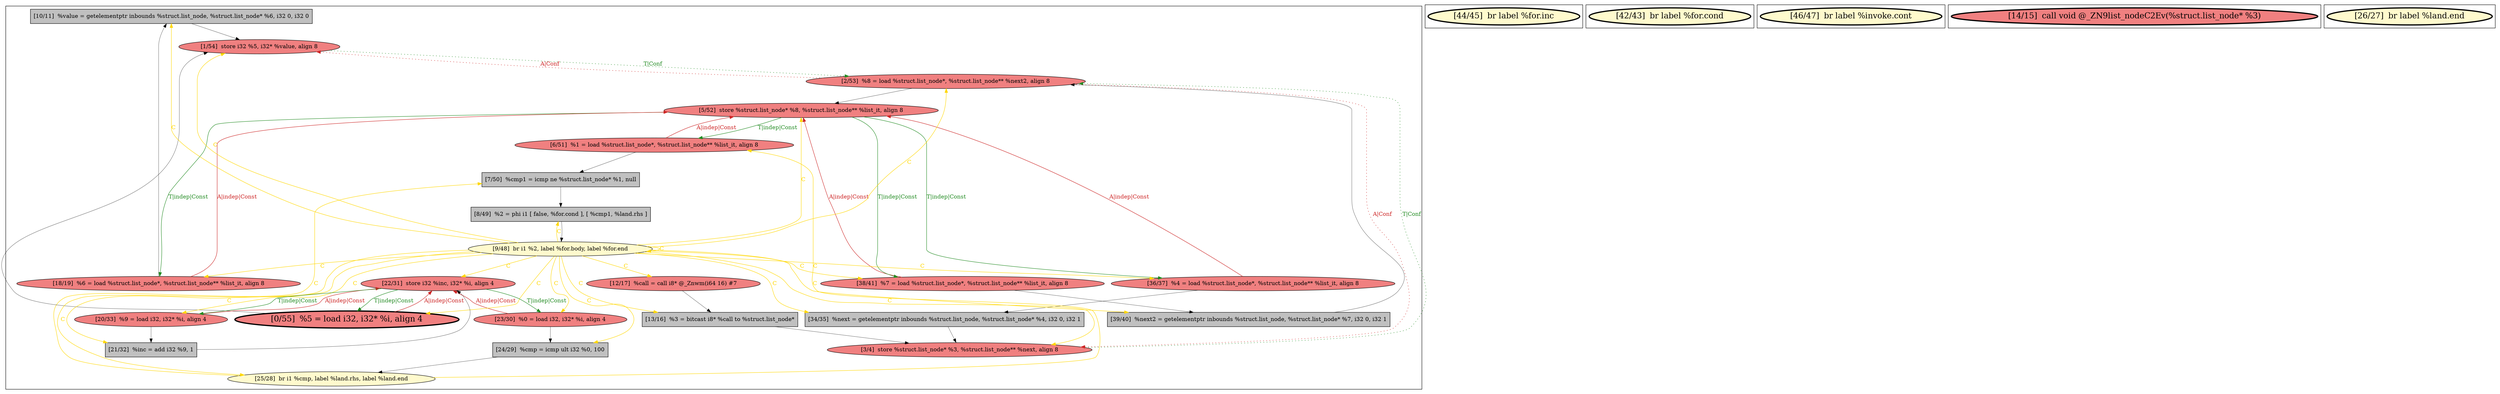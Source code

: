 
digraph G {





subgraph cluster4 {


node433 [fillcolor=grey,label="[10/11]  %value = getelementptr inbounds %struct.list_node, %struct.list_node* %6, i32 0, i32 0",shape=rectangle,style=filled ]
node434 [fillcolor=lightcoral,label="[12/17]  %call = call i8* @_Znwm(i64 16) #7",shape=ellipse,style=filled ]
node432 [fillcolor=grey,label="[34/35]  %next = getelementptr inbounds %struct.list_node, %struct.list_node* %4, i32 0, i32 1",shape=rectangle,style=filled ]
node435 [fillcolor=lightcoral,label="[38/41]  %7 = load %struct.list_node*, %struct.list_node** %list_it, align 8",shape=ellipse,style=filled ]
node430 [fillcolor=lightcoral,label="[3/4]  store %struct.list_node* %3, %struct.list_node** %next, align 8",shape=ellipse,style=filled ]
node419 [fillcolor=lightcoral,label="[1/54]  store i32 %5, i32* %value, align 8",shape=ellipse,style=filled ]
node426 [fillcolor=lightcoral,label="[5/52]  store %struct.list_node* %8, %struct.list_node** %list_it, align 8",shape=ellipse,style=filled ]
node436 [fillcolor=lightcoral,label="[36/37]  %4 = load %struct.list_node*, %struct.list_node** %list_it, align 8",shape=ellipse,style=filled ]
node418 [fillcolor=lightcoral,label="[18/19]  %6 = load %struct.list_node*, %struct.list_node** %list_it, align 8",shape=ellipse,style=filled ]
node417 [fillcolor=lemonchiffon,label="[25/28]  br i1 %cmp, label %land.rhs, label %land.end",shape=ellipse,style=filled ]
node416 [fillcolor=grey,label="[24/29]  %cmp = icmp ult i32 %0, 100",shape=rectangle,style=filled ]
node415 [fillcolor=lightcoral,label="[23/30]  %0 = load i32, i32* %i, align 4",shape=ellipse,style=filled ]
node427 [fillcolor=grey,label="[39/40]  %next2 = getelementptr inbounds %struct.list_node, %struct.list_node* %7, i32 0, i32 1",shape=rectangle,style=filled ]
node421 [fillcolor=grey,label="[8/49]  %2 = phi i1 [ false, %for.cond ], [ %cmp1, %land.rhs ]",shape=rectangle,style=filled ]
node422 [penwidth=3.0,fontsize=20,fillcolor=lightcoral,label="[0/55]  %5 = load i32, i32* %i, align 4",shape=ellipse,style=filled ]
node431 [fillcolor=lightcoral,label="[6/51]  %1 = load %struct.list_node*, %struct.list_node** %list_it, align 8",shape=ellipse,style=filled ]
node423 [fillcolor=lemonchiffon,label="[9/48]  br i1 %2, label %for.body, label %for.end",shape=ellipse,style=filled ]
node420 [fillcolor=grey,label="[7/50]  %cmp1 = icmp ne %struct.list_node* %1, null",shape=rectangle,style=filled ]
node429 [fillcolor=lightcoral,label="[20/33]  %9 = load i32, i32* %i, align 4",shape=ellipse,style=filled ]
node414 [fillcolor=grey,label="[21/32]  %inc = add i32 %9, 1",shape=rectangle,style=filled ]
node424 [fillcolor=lightcoral,label="[22/31]  store i32 %inc, i32* %i, align 4",shape=ellipse,style=filled ]
node425 [fillcolor=grey,label="[13/16]  %3 = bitcast i8* %call to %struct.list_node*",shape=rectangle,style=filled ]
node428 [fillcolor=lightcoral,label="[2/53]  %8 = load %struct.list_node*, %struct.list_node** %next2, align 8",shape=ellipse,style=filled ]

node423->node432 [style=solid,color=gold,label="C",penwidth=1.0,fontcolor=gold ]
node423->node425 [style=solid,color=gold,label="C",penwidth=1.0,fontcolor=gold ]
node423->node423 [style=solid,color=gold,label="C",penwidth=1.0,fontcolor=gold ]
node423->node429 [style=solid,color=gold,label="C",penwidth=1.0,fontcolor=gold ]
node423->node428 [style=solid,color=gold,label="C",penwidth=1.0,fontcolor=gold ]
node423->node433 [style=solid,color=gold,label="C",penwidth=1.0,fontcolor=gold ]
node423->node424 [style=solid,color=gold,label="C",penwidth=1.0,fontcolor=gold ]
node436->node426 [style=solid,color=firebrick3,label="A|indep|Const",penwidth=1.0,fontcolor=firebrick3 ]
node434->node425 [style=solid,color=black,label="",penwidth=0.5,fontcolor=black ]
node423->node418 [style=solid,color=gold,label="C",penwidth=1.0,fontcolor=gold ]
node423->node427 [style=solid,color=gold,label="C",penwidth=1.0,fontcolor=gold ]
node423->node417 [style=solid,color=gold,label="C",penwidth=1.0,fontcolor=gold ]
node423->node419 [style=solid,color=gold,label="C",penwidth=1.0,fontcolor=gold ]
node414->node424 [style=solid,color=black,label="",penwidth=0.5,fontcolor=black ]
node423->node414 [style=solid,color=gold,label="C",penwidth=1.0,fontcolor=gold ]
node424->node429 [style=solid,color=forestgreen,label="T|indep|Const",penwidth=1.0,fontcolor=forestgreen ]
node419->node428 [style=dotted,color=forestgreen,label="T|Conf",penwidth=1.0,fontcolor=forestgreen ]
node429->node424 [style=solid,color=firebrick3,label="A|indep|Const",penwidth=1.0,fontcolor=firebrick3 ]
node417->node420 [style=solid,color=gold,label="C",penwidth=1.0,fontcolor=gold ]
node422->node424 [style=solid,color=firebrick3,label="A|indep|Const",penwidth=1.0,fontcolor=firebrick3 ]
node415->node416 [style=solid,color=black,label="",penwidth=0.5,fontcolor=black ]
node431->node420 [style=solid,color=black,label="",penwidth=0.5,fontcolor=black ]
node431->node426 [style=solid,color=firebrick3,label="A|indep|Const",penwidth=1.0,fontcolor=firebrick3 ]
node433->node419 [style=solid,color=black,label="",penwidth=0.5,fontcolor=black ]
node426->node435 [style=solid,color=forestgreen,label="T|indep|Const",penwidth=1.0,fontcolor=forestgreen ]
node421->node423 [style=solid,color=black,label="",penwidth=0.5,fontcolor=black ]
node429->node414 [style=solid,color=black,label="",penwidth=0.5,fontcolor=black ]
node435->node426 [style=solid,color=firebrick3,label="A|indep|Const",penwidth=1.0,fontcolor=firebrick3 ]
node428->node426 [style=solid,color=black,label="",penwidth=0.5,fontcolor=black ]
node423->node422 [style=solid,color=gold,label="C",penwidth=1.0,fontcolor=gold ]
node426->node431 [style=solid,color=forestgreen,label="T|indep|Const",penwidth=1.0,fontcolor=forestgreen ]
node430->node428 [style=dotted,color=forestgreen,label="T|Conf",penwidth=1.0,fontcolor=forestgreen ]
node435->node427 [style=solid,color=black,label="",penwidth=0.5,fontcolor=black ]
node432->node430 [style=solid,color=black,label="",penwidth=0.5,fontcolor=black ]
node436->node432 [style=solid,color=black,label="",penwidth=0.5,fontcolor=black ]
node428->node430 [style=dotted,color=firebrick3,label="A|Conf",penwidth=1.0,fontcolor=firebrick3 ]
node424->node422 [style=solid,color=forestgreen,label="T|indep|Const",penwidth=1.0,fontcolor=forestgreen ]
node426->node436 [style=solid,color=forestgreen,label="T|indep|Const",penwidth=1.0,fontcolor=forestgreen ]
node418->node433 [style=solid,color=black,label="",penwidth=0.5,fontcolor=black ]
node423->node426 [style=solid,color=gold,label="C",penwidth=1.0,fontcolor=gold ]
node422->node419 [style=solid,color=black,label="",penwidth=0.5,fontcolor=black ]
node416->node417 [style=solid,color=black,label="",penwidth=0.5,fontcolor=black ]
node426->node418 [style=solid,color=forestgreen,label="T|indep|Const",penwidth=1.0,fontcolor=forestgreen ]
node423->node421 [style=solid,color=gold,label="C",penwidth=1.0,fontcolor=gold ]
node425->node430 [style=solid,color=black,label="",penwidth=0.5,fontcolor=black ]
node418->node426 [style=solid,color=firebrick3,label="A|indep|Const",penwidth=1.0,fontcolor=firebrick3 ]
node428->node419 [style=dotted,color=firebrick3,label="A|Conf",penwidth=1.0,fontcolor=firebrick3 ]
node424->node415 [style=solid,color=forestgreen,label="T|indep|Const",penwidth=1.0,fontcolor=forestgreen ]
node423->node436 [style=solid,color=gold,label="C",penwidth=1.0,fontcolor=gold ]
node423->node435 [style=solid,color=gold,label="C",penwidth=1.0,fontcolor=gold ]
node423->node434 [style=solid,color=gold,label="C",penwidth=1.0,fontcolor=gold ]
node427->node428 [style=solid,color=black,label="",penwidth=0.5,fontcolor=black ]
node423->node430 [style=solid,color=gold,label="C",penwidth=1.0,fontcolor=gold ]
node423->node416 [style=solid,color=gold,label="C",penwidth=1.0,fontcolor=gold ]
node420->node421 [style=solid,color=black,label="",penwidth=0.5,fontcolor=black ]
node415->node424 [style=solid,color=firebrick3,label="A|indep|Const",penwidth=1.0,fontcolor=firebrick3 ]
node417->node431 [style=solid,color=gold,label="C",penwidth=1.0,fontcolor=gold ]
node423->node415 [style=solid,color=gold,label="C",penwidth=1.0,fontcolor=gold ]


}

subgraph cluster3 {


node413 [penwidth=3.0,fontsize=20,fillcolor=lemonchiffon,label="[44/45]  br label %for.inc",shape=ellipse,style=filled ]



}

subgraph cluster2 {


node412 [penwidth=3.0,fontsize=20,fillcolor=lemonchiffon,label="[42/43]  br label %for.cond",shape=ellipse,style=filled ]



}

subgraph cluster5 {


node437 [penwidth=3.0,fontsize=20,fillcolor=lemonchiffon,label="[46/47]  br label %invoke.cont",shape=ellipse,style=filled ]



}

subgraph cluster0 {


node410 [penwidth=3.0,fontsize=20,fillcolor=lightcoral,label="[14/15]  call void @_ZN9list_nodeC2Ev(%struct.list_node* %3)",shape=ellipse,style=filled ]



}

subgraph cluster1 {


node411 [penwidth=3.0,fontsize=20,fillcolor=lemonchiffon,label="[26/27]  br label %land.end",shape=ellipse,style=filled ]



}

}
